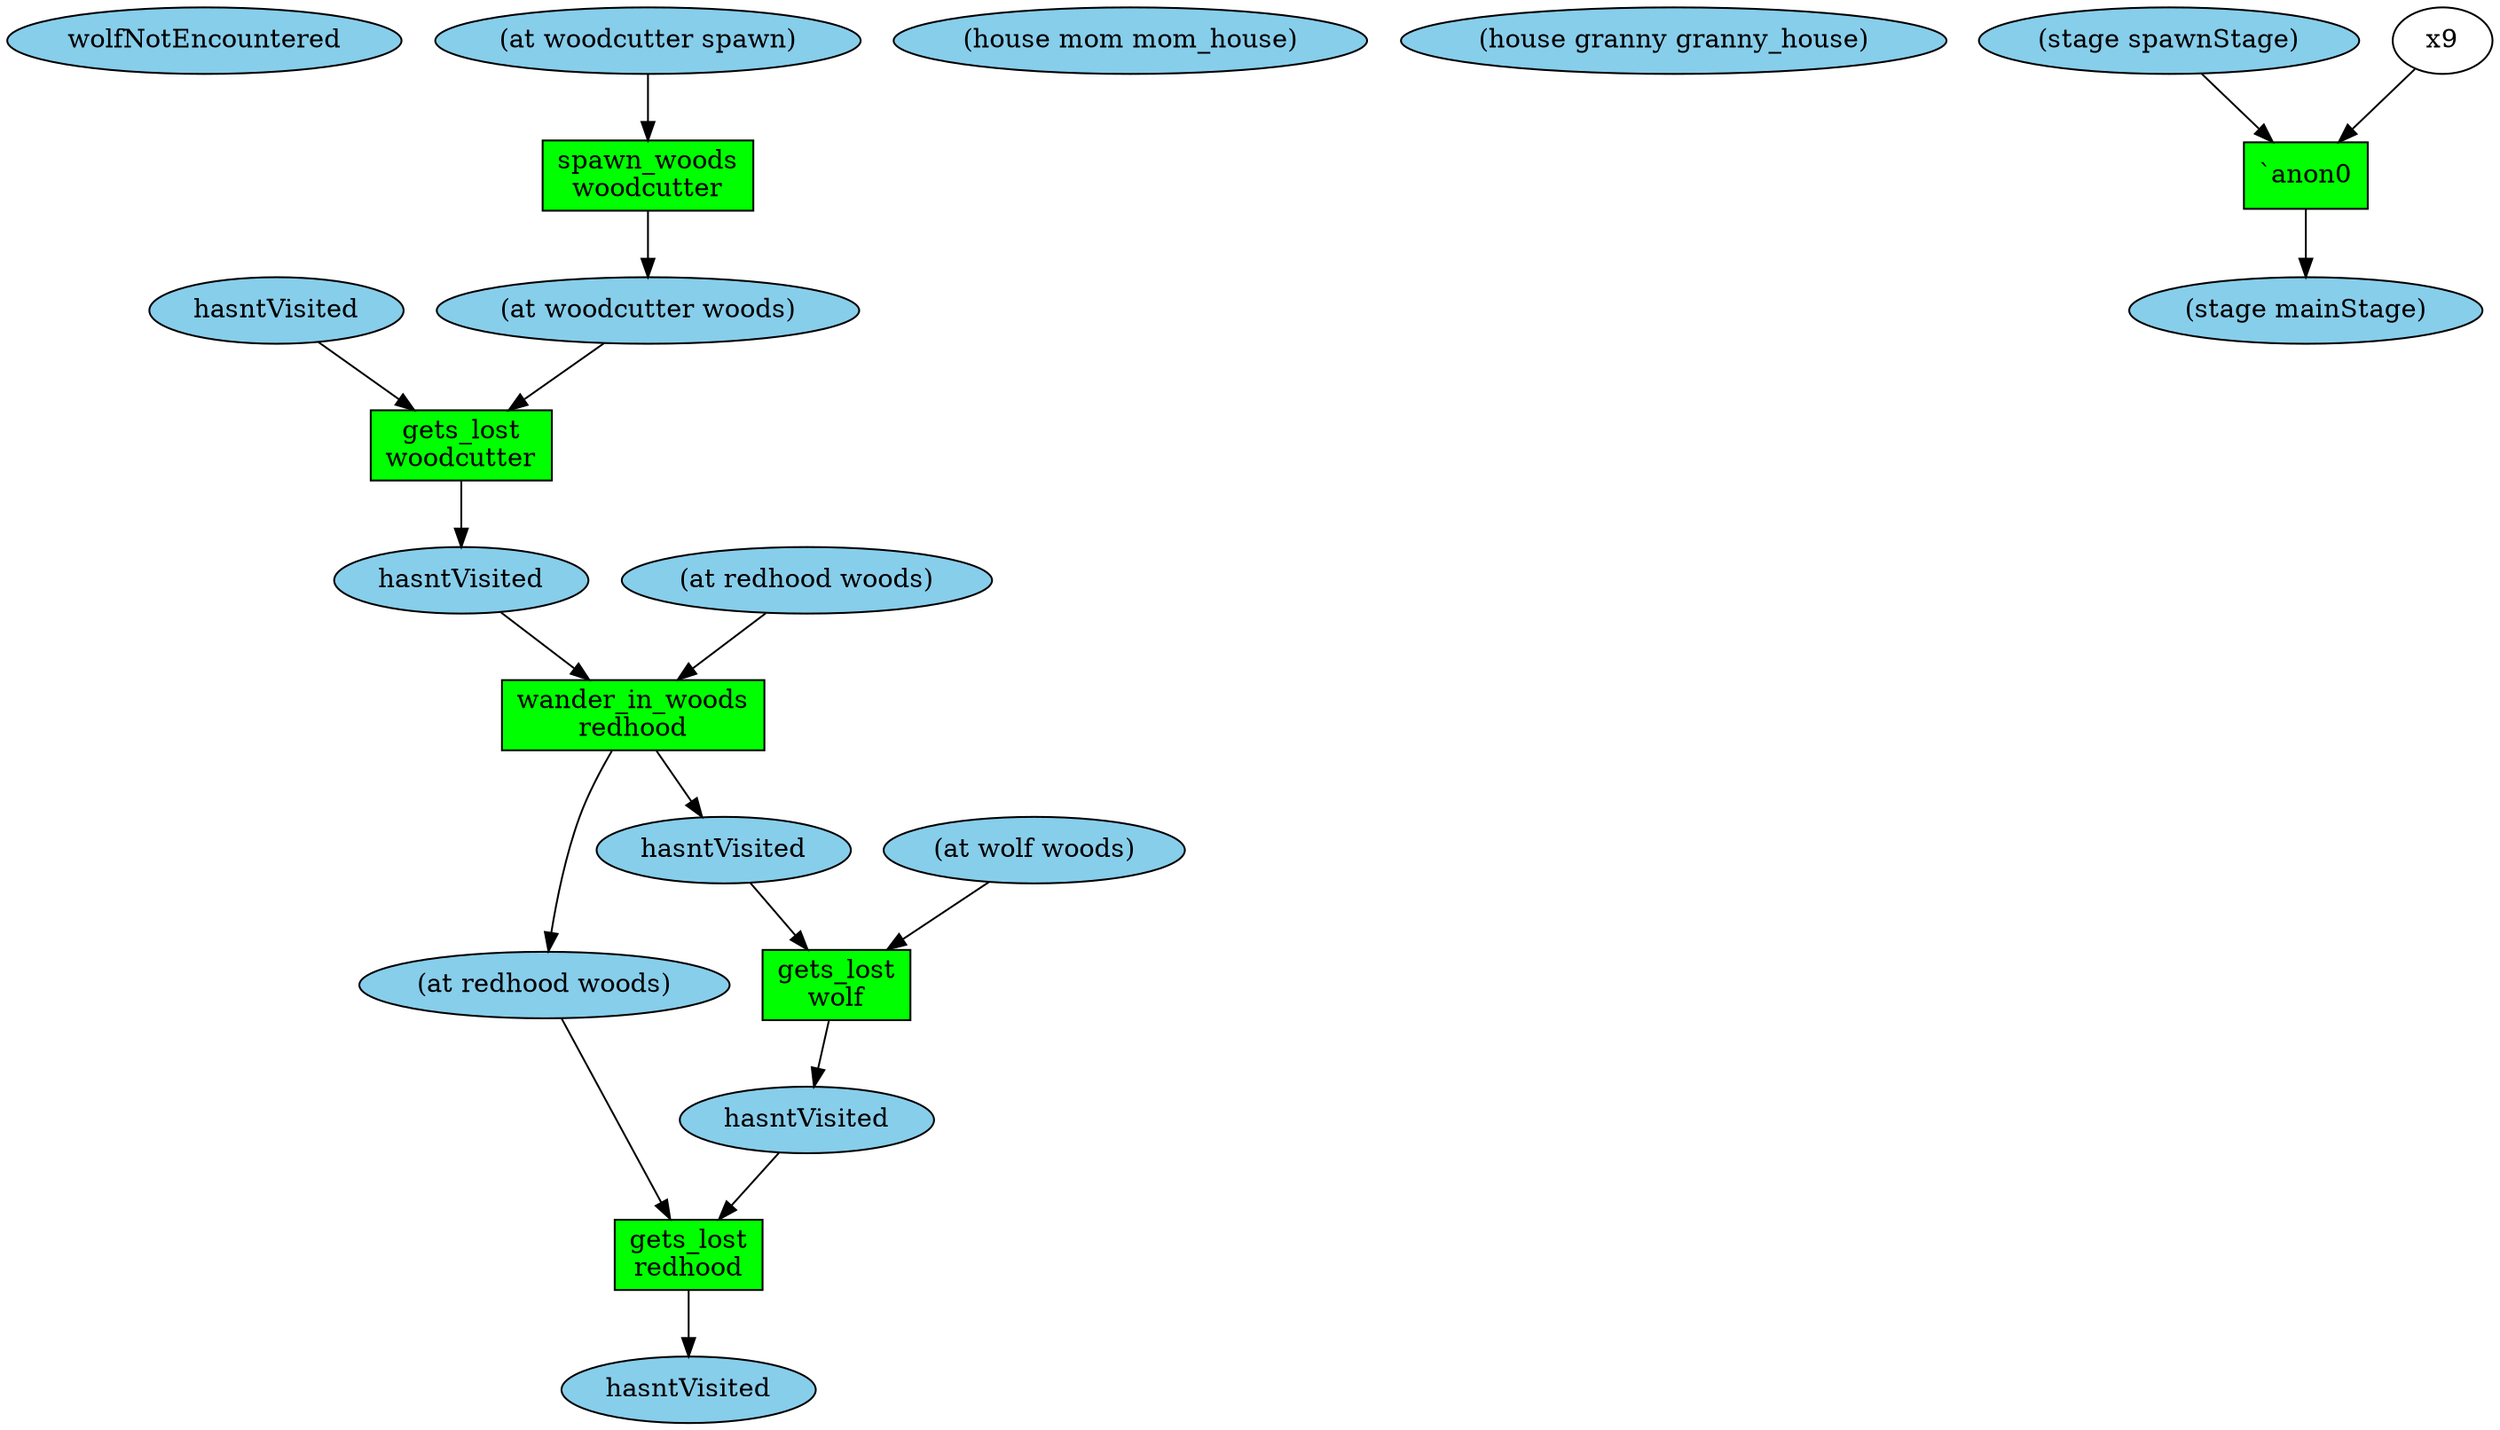 digraph {
x7 [style=filled,fillcolor=skyblue,label="wolfNotEncountered"];
x6 [style=filled,fillcolor=skyblue,label="hasntVisited"];
x5 [style=filled,fillcolor=skyblue,label="(house mom mom_house)"];
x4 [style=filled,fillcolor=skyblue,label="(house granny granny_house)"];
x3 [style=filled,fillcolor=skyblue,label="(at woodcutter spawn)"];
x2 [style=filled,fillcolor=skyblue,label="(at wolf woods)"];
x1 [style=filled,fillcolor=skyblue,label="(at redhood woods)"];
x0 [style=filled,fillcolor=skyblue,label="(stage spawnStage)"];
t0 [shape=box,style=filled,fillcolor=green,label="spawn_woods\nwoodcutter"];
x8 [style=filled,fillcolor=skyblue,label="(at woodcutter woods)"];
x3 -> t0;
t0 -> x8;
t1 [shape=box,style=filled,fillcolor=green,label="`anon0\n"];
x10 [style=filled,fillcolor=skyblue,label="(stage mainStage)"];
x0 -> t1;
x9 -> t1;
t1 -> x10;
t2 [shape=box,style=filled,fillcolor=green,label="gets_lost\nwoodcutter"];
x11 [style=filled,fillcolor=skyblue,label="hasntVisited"];
x6 -> t2;
x8 -> t2;
t2 -> x11;
t3 [shape=box,style=filled,fillcolor=green,label="wander_in_woods\nredhood"];
x13 [style=filled,fillcolor=skyblue,label="(at redhood woods)"];
x12 [style=filled,fillcolor=skyblue,label="hasntVisited"];
x11 -> t3;
x1 -> t3;
t3 -> x13;
t3 -> x12;
t4 [shape=box,style=filled,fillcolor=green,label="gets_lost\nwolf"];
x14 [style=filled,fillcolor=skyblue,label="hasntVisited"];
x12 -> t4;
x2 -> t4;
t4 -> x14;
t5 [shape=box,style=filled,fillcolor=green,label="gets_lost\nredhood"];
x15 [style=filled,fillcolor=skyblue,label="hasntVisited"];
x14 -> t5;
x13 -> t5;
t5 -> x15;
}